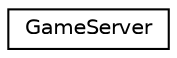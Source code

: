 digraph "Graphical Class Hierarchy"
{
  edge [fontname="Helvetica",fontsize="10",labelfontname="Helvetica",labelfontsize="10"];
  node [fontname="Helvetica",fontsize="10",shape=record];
  rankdir="LR";
  Node0 [label="GameServer",height=0.2,width=0.4,color="black", fillcolor="white", style="filled",URL="$classGameServer.html",tooltip="A GameServer object which is used to host a game or lobby. It uses three threads to efficiently do th..."];
}
